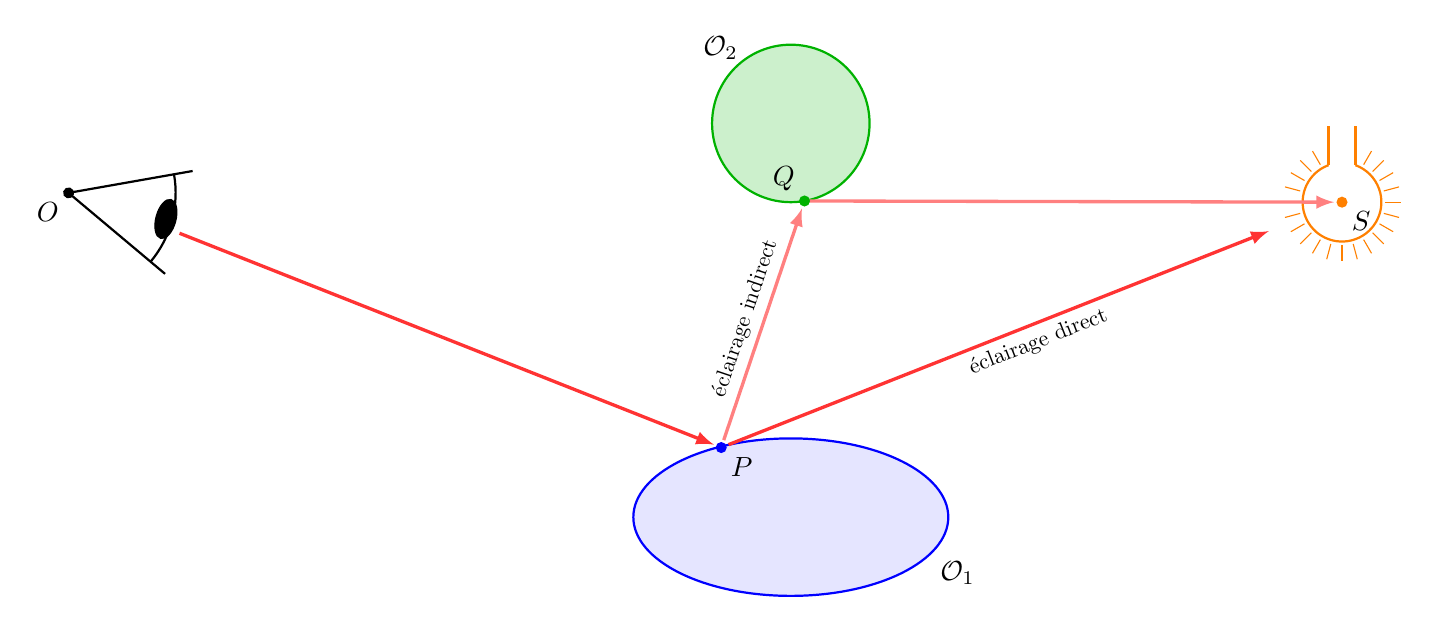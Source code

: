 \begin{tikzpicture}[scale=1]

% Ampoule
\begin{scope}[shift={(12,1)},scale=0.5]
    \foreach \a in {60,45,...,-240}{
      \draw[orange] (\a:1.1) -- (\a:1.5);
    }

    \draw[thick, orange, fill=white] (110-360:1) arc (110-360:70:1);
    \draw[thick, orange] (70:1) -- ++(0,1);
    \draw[thick, orange] (110-360:1) -- ++(0,1);
    \coordinate (S) at (0,0);
    \fill[orange] (S) circle(4pt);
    \node at (S)[below right]{$S$};
\end{scope}

% Objet 1
\begin{scope}[shift={(5,-3)}]
\draw[blue,thick,fill=blue!10] (0,0) circle (2 and 1);
\coordinate (P) at (135:1.25);
\node at (-10:2.5)[below left]{$\mathcal{O}_1$};  
\end{scope}

% Objet 2
\begin{scope}[shift={(5,2)}]
\draw[green!70!black,thick,fill=green!70!black!20] (0,0) circle (1);
\coordinate (Q) at (-80:1);
\node at (120:1.1)[left]{$\mathcal{O}_2$};  
\end{scope}


% Oeil
% eye from Izaak Neutelings https://tikz.net/hyperbola/
\def\le{0.8}  % eye size eye
\def\ange{25} % eye opening angle
\def\lb{1.2}  % outgoing beam length
\def\ang{165} % outgoing beam scattering
\begin{scope}[shift={(0,0)},scale=2,shift={(\ang:\lb+1.2*\le)},rotate=\ang+180]
  \draw[thick] (\ange:\le) -- (0,0) -- (-\ange:\le);
  \draw[thick] (\ange:0.85*\le) arc(\ange:-\ange:0.85*\le);
  %\draw[fill,brown] (0.75*\le,0) ellipse ({0.10*\le} and {0.21*\le});
  \draw[fill] (0.8*\le,0) ellipse ({0.08*\le} and {0.16*\le});
  \coordinate (O) at (0,0);
  \fill[black] (O) circle(1pt);
  \node at (O)[below left]{$O$};
\end{scope}


\draw[very thick,->,>=latex,red!80, shorten >= 1mm] ($(O)+(-20:1.5)$) -- (P);
\draw[very thick,->,>=latex,red!80, shorten >= 10mm, shorten <= 1mm,sloped]  (P) -- (S) node[midway,below,black,scale=0.8]{éclairage direct};
\draw[very thick,->,>=latex,red!50, shorten >= 1mm,shorten <= 1mm,sloped]  (P) -- (Q) node[midway,above,black,scale=0.8]{éclairage indirect};
\draw[very thick,->,>=latex,red!50, shorten >= 10mm,shorten >= 1mm,sloped]  (Q) -- (S);
\fill[blue] (P) circle(2pt);
\node at (P)[below right]{$P$};
\fill[green!70!black] (Q) circle(2pt);
\node at (Q)[above left]{$Q$};




\end{tikzpicture}